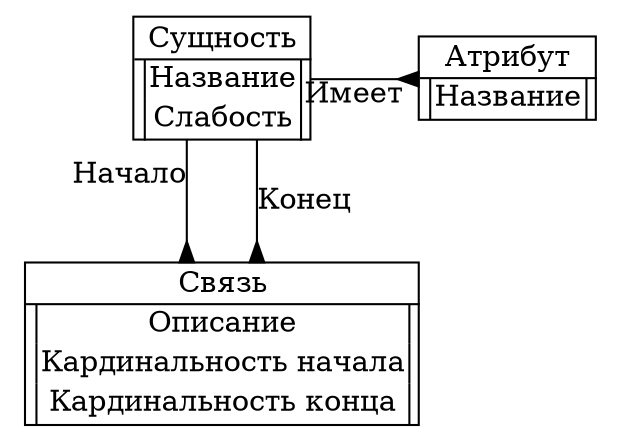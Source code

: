 digraph ER {
  #layout=neato;

  Сущность [shape=none, label=<<TABLE PORT="t" BORDER="1" CELLBORDER="0" CELLSPACING="0">
    <TR><TD COLSPAN="3">Сущность</TD></TR><HR/>
    <TR><TD></TD><VR/><TD>Название</TD><VR/><TD></TD></TR>
    <TR><TD></TD><VR/><TD>Слабость</TD><VR/><TD></TD></TR>
  </TABLE>>];
  Связь [shape=none, label=<<TABLE PORT="t" BORDER="1" CELLBORDER="0" CELLSPACING="0">
    <TR><TD COLSPAN="3">Связь</TD></TR><HR/>
    <TR><TD></TD><VR/><TD>Описание</TD><VR/><TD></TD></TR>
    <TR><TD></TD><VR/><TD>Кардинальность начала</TD><VR/><TD></TD></TR>
    <TR><TD></TD><VR/><TD>Кардинальность конца</TD><VR/><TD></TD></TR>
  </TABLE>>];
  Свойство [shape=none, label=<<TABLE PORT="t" BORDER="1" CELLBORDER="0" CELLSPACING="0">
    <TR><TD COLSPAN="3">Атрибут</TD></TR><HR/>
    <TR><TD></TD><VR/><TD>Название</TD><VR/><TD></TD></TR>
  </TABLE>>];

  splines=ortho;
  edge [arrowtail=inv, arrowhead=inv];
  Сущность:t -> Связь:t [xlabel="Начало"];
  Сущность:t -> Связь:t [label="Конец"];
  Сущность:t -> Свойство:t [xlabel="Имеет"];
  {rank = same; Сущность; Свойство};
}
